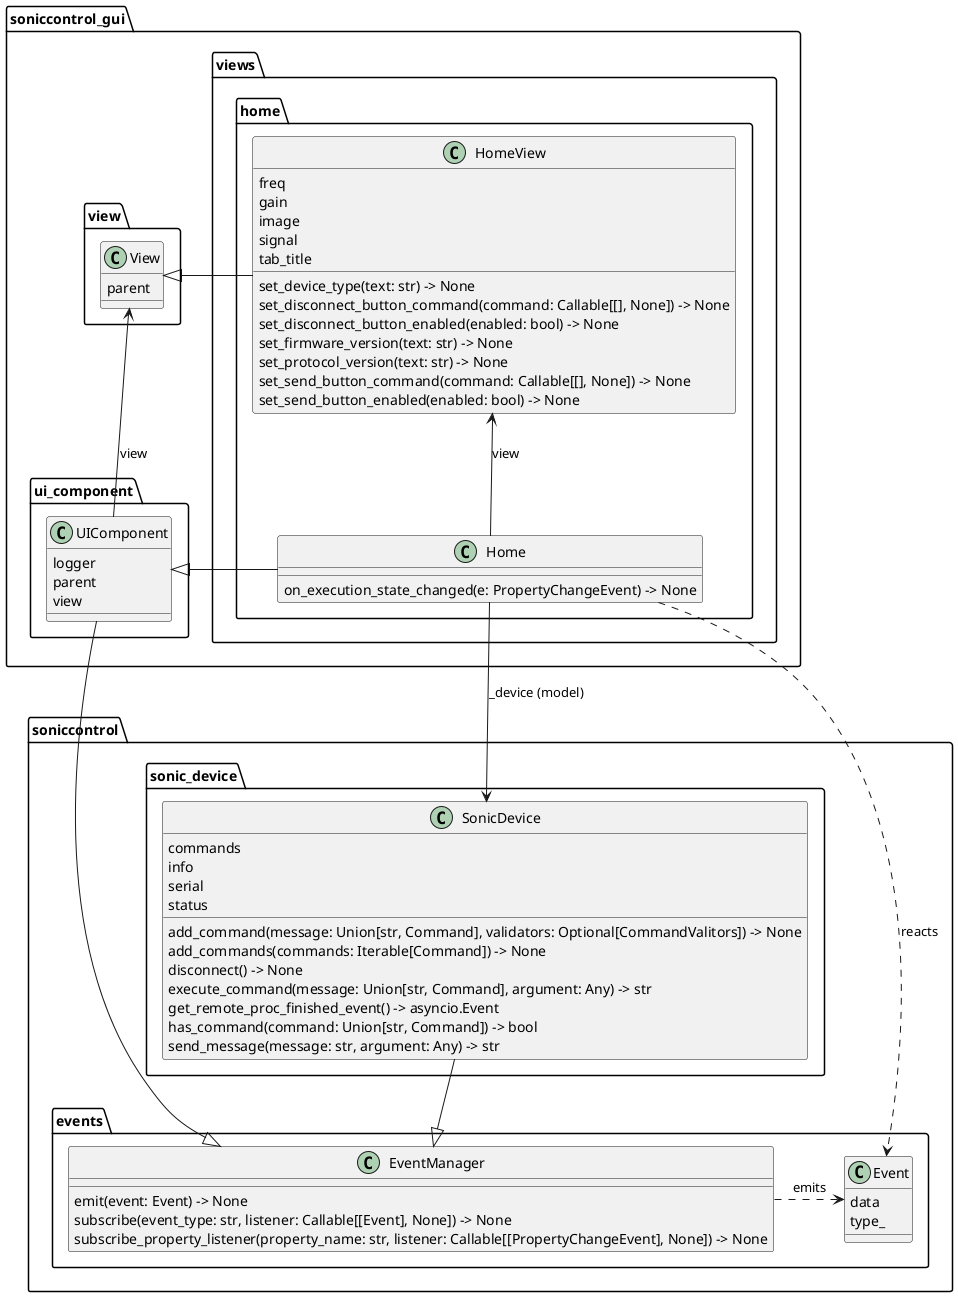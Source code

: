 @startuml MVP Code 

set separator . 
top to bottom direction

class "View" as soniccontrol_gui.view.View {
  parent
}

class "UIComponent" as soniccontrol_gui.ui_component.UIComponent {
  logger
  parent
  view
}

class "Home" as soniccontrol_gui.views.home.Home {
  on_execution_state_changed(e: PropertyChangeEvent) -> None
}

class "HomeView" as soniccontrol_gui.views.home.HomeView {
  freq
  gain
  image
  signal
  tab_title
  set_device_type(text: str) -> None
  set_disconnect_button_command(command: Callable[[], None]) -> None
  set_disconnect_button_enabled(enabled: bool) -> None
  set_firmware_version(text: str) -> None
  set_protocol_version(text: str) -> None
  set_send_button_command(command: Callable[[], None]) -> None
  set_send_button_enabled(enabled: bool) -> None
}

class "Event" as soniccontrol.events.Event {
  data
  type_
}

class "EventManager" as soniccontrol.events.EventManager {
  emit(event: Event) -> None
  subscribe(event_type: str, listener: Callable[[Event], None]) -> None
  subscribe_property_listener(property_name: str, listener: Callable[[PropertyChangeEvent], None]) -> None
}

class "SonicDevice" as soniccontrol.sonic_device.SonicDevice {
  commands
  info
  serial
  status
  add_command(message: Union[str, Command], validators: Optional[CommandValitors]) -> None
  add_commands(commands: Iterable[Command]) -> None
  disconnect() -> None
  execute_command(message: Union[str, Command], argument: Any) -> str
  get_remote_proc_finished_event() -> asyncio.Event
  has_command(command: Union[str, Command]) -> bool
  send_message(message: str, argument: Any) -> str
}


soniccontrol_gui.views.home.HomeView -l-|> soniccontrol_gui.view.View
soniccontrol_gui.ui_component.UIComponent -u-> soniccontrol_gui.view.View : view

soniccontrol_gui.views.home.Home -l-|> soniccontrol_gui.ui_component.UIComponent
soniccontrol_gui.views.home.Home -u-> soniccontrol_gui.views.home.HomeView : view
soniccontrol_gui.views.home.Home .r.> soniccontrol.events.Event : reacts

soniccontrol.events.EventManager .r.> soniccontrol.events.Event : emits

soniccontrol.sonic_device.SonicDevice -d-|> soniccontrol.events.EventManager
soniccontrol_gui.ui_component.UIComponent -d-|> soniccontrol.events.EventManager
soniccontrol_gui.views.home.Home -d-> soniccontrol.sonic_device.SonicDevice : _device (model)

@enduml